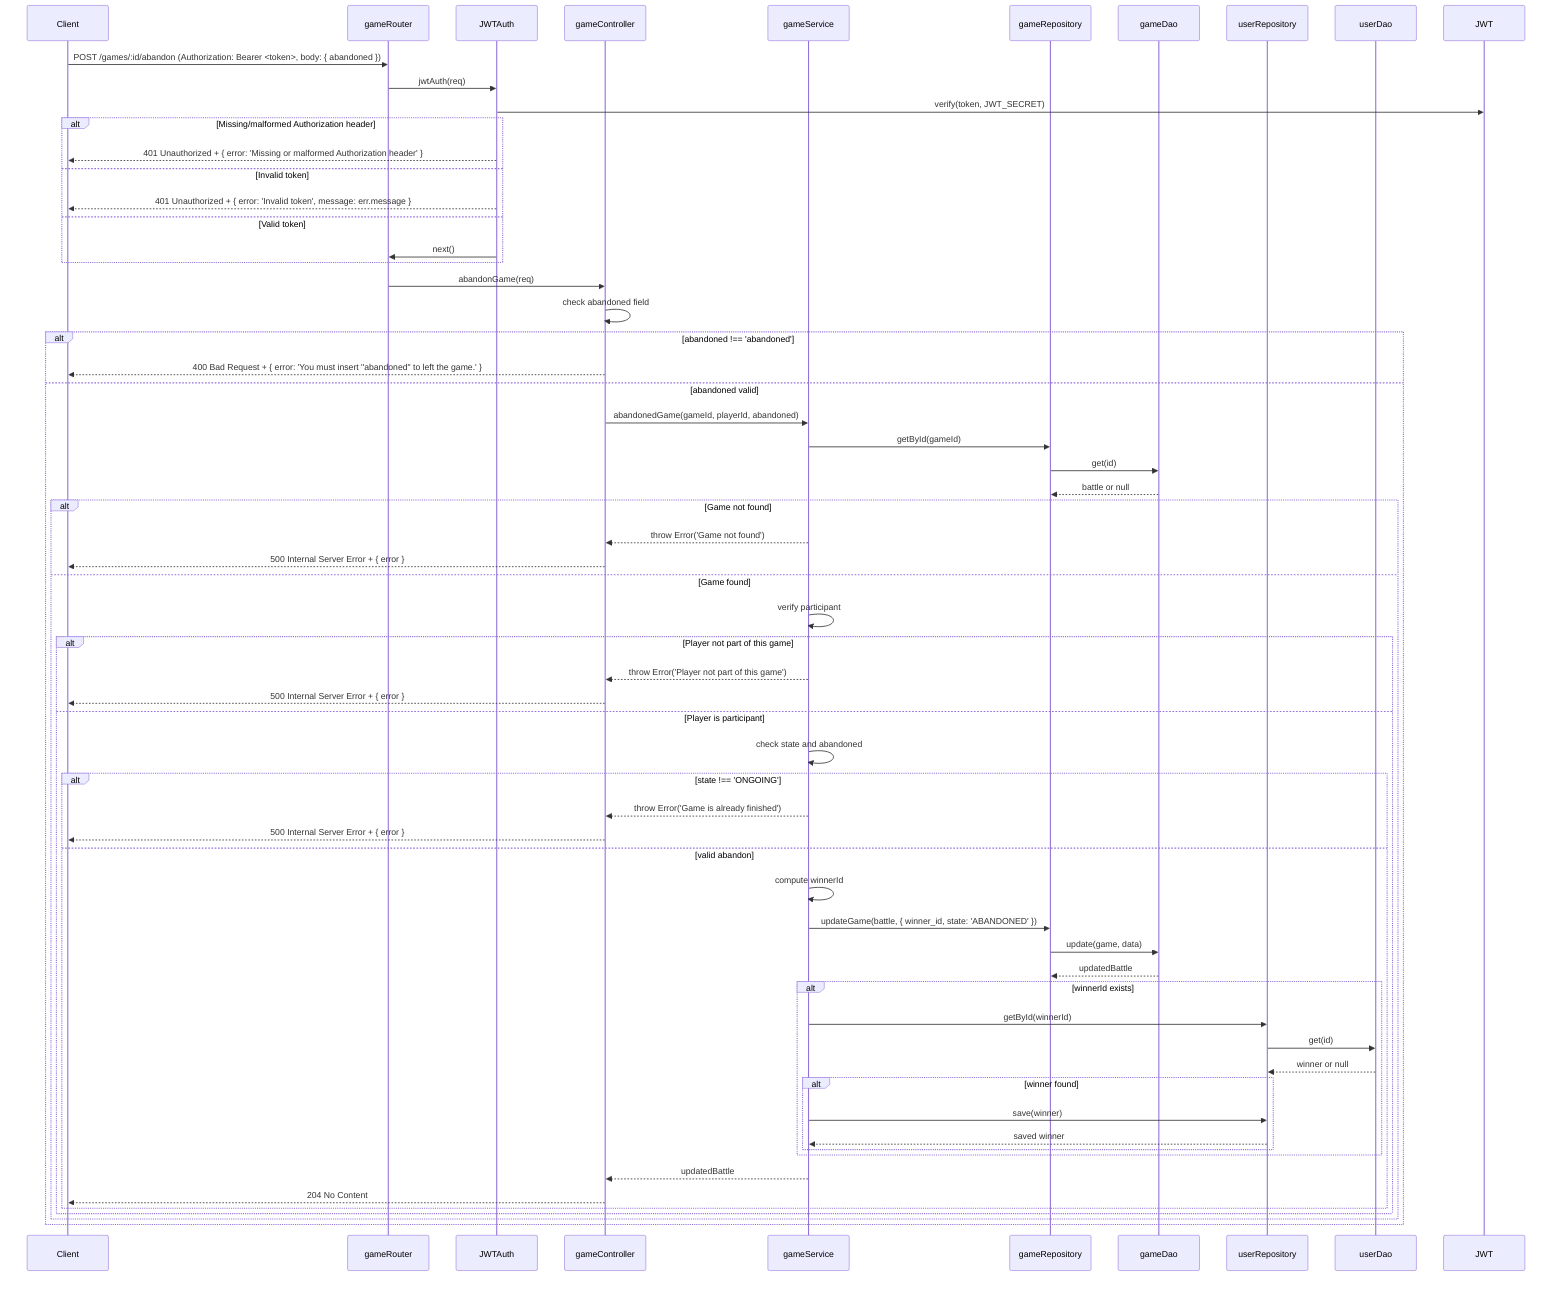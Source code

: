 sequenceDiagram
    participant Client
    participant Router as gameRouter
    participant JWTAuth
    participant Controller as gameController
    participant Service as gameService
    participant GameRepo as gameRepository
    participant GameDAO as gameDao
    participant UserRepo as userRepository
    participant UserDAO as userDao

    Client->>Router: POST /games/:id/abandon (Authorization: Bearer <token>, body: { abandoned })
    Router->>JWTAuth: jwtAuth(req)
    JWTAuth->>JWT: verify(token, JWT_SECRET)
    alt Missing/malformed Authorization header
        JWTAuth-->>Client: 401 Unauthorized + { error: 'Missing or malformed Authorization header' }
    else Invalid token
        JWTAuth-->>Client: 401 Unauthorized + { error: 'Invalid token', message: err.message }
    else Valid token
        JWTAuth->>Router: next()
    end

    Router->>Controller: abandonGame(req)
    Controller->>Controller: check abandoned field
    alt abandoned !== 'abandoned'
        Controller-->>Client: 400 Bad Request + { error: 'You must insert "abandoned" to left the game.' }
    else abandoned valid
        Controller->>Service: abandonedGame(gameId, playerId, abandoned)

        Service->>GameRepo: getById(gameId)
        GameRepo->>GameDAO: get(id)
        GameDAO-->>GameRepo: battle or null

        alt Game not found
            Service-->>Controller: throw Error('Game not found')
            Controller-->>Client: 500 Internal Server Error + { error }
        else Game found
            Service->>Service: verify participant
            alt Player not part of this game
                Service-->>Controller: throw Error('Player not part of this game')
                Controller-->>Client: 500 Internal Server Error + { error }
            else Player is participant
                Service->>Service: check state and abandoned
                alt state !== 'ONGOING'
                    Service-->>Controller: throw Error('Game is already finished')
                    Controller-->>Client: 500 Internal Server Error + { error }
                else valid abandon
                    Service->>Service: compute winnerId
                    Service->>GameRepo: updateGame(battle, { winner_id, state: 'ABANDONED' })
                    GameRepo->>GameDAO: update(game, data)
                    GameDAO-->>GameRepo: updatedBattle

                    alt winnerId exists
                        Service->>UserRepo: getById(winnerId)
                        UserRepo->>UserDAO: get(id)
                        UserDAO-->>UserRepo: winner or null

                        alt winner found
                            Service->>UserRepo: save(winner)
                            UserRepo-->>Service: saved winner
                        end
                    end

                    Service-->>Controller: updatedBattle
                    Controller-->>Client: 204 No Content
                end
            end
        end
    end